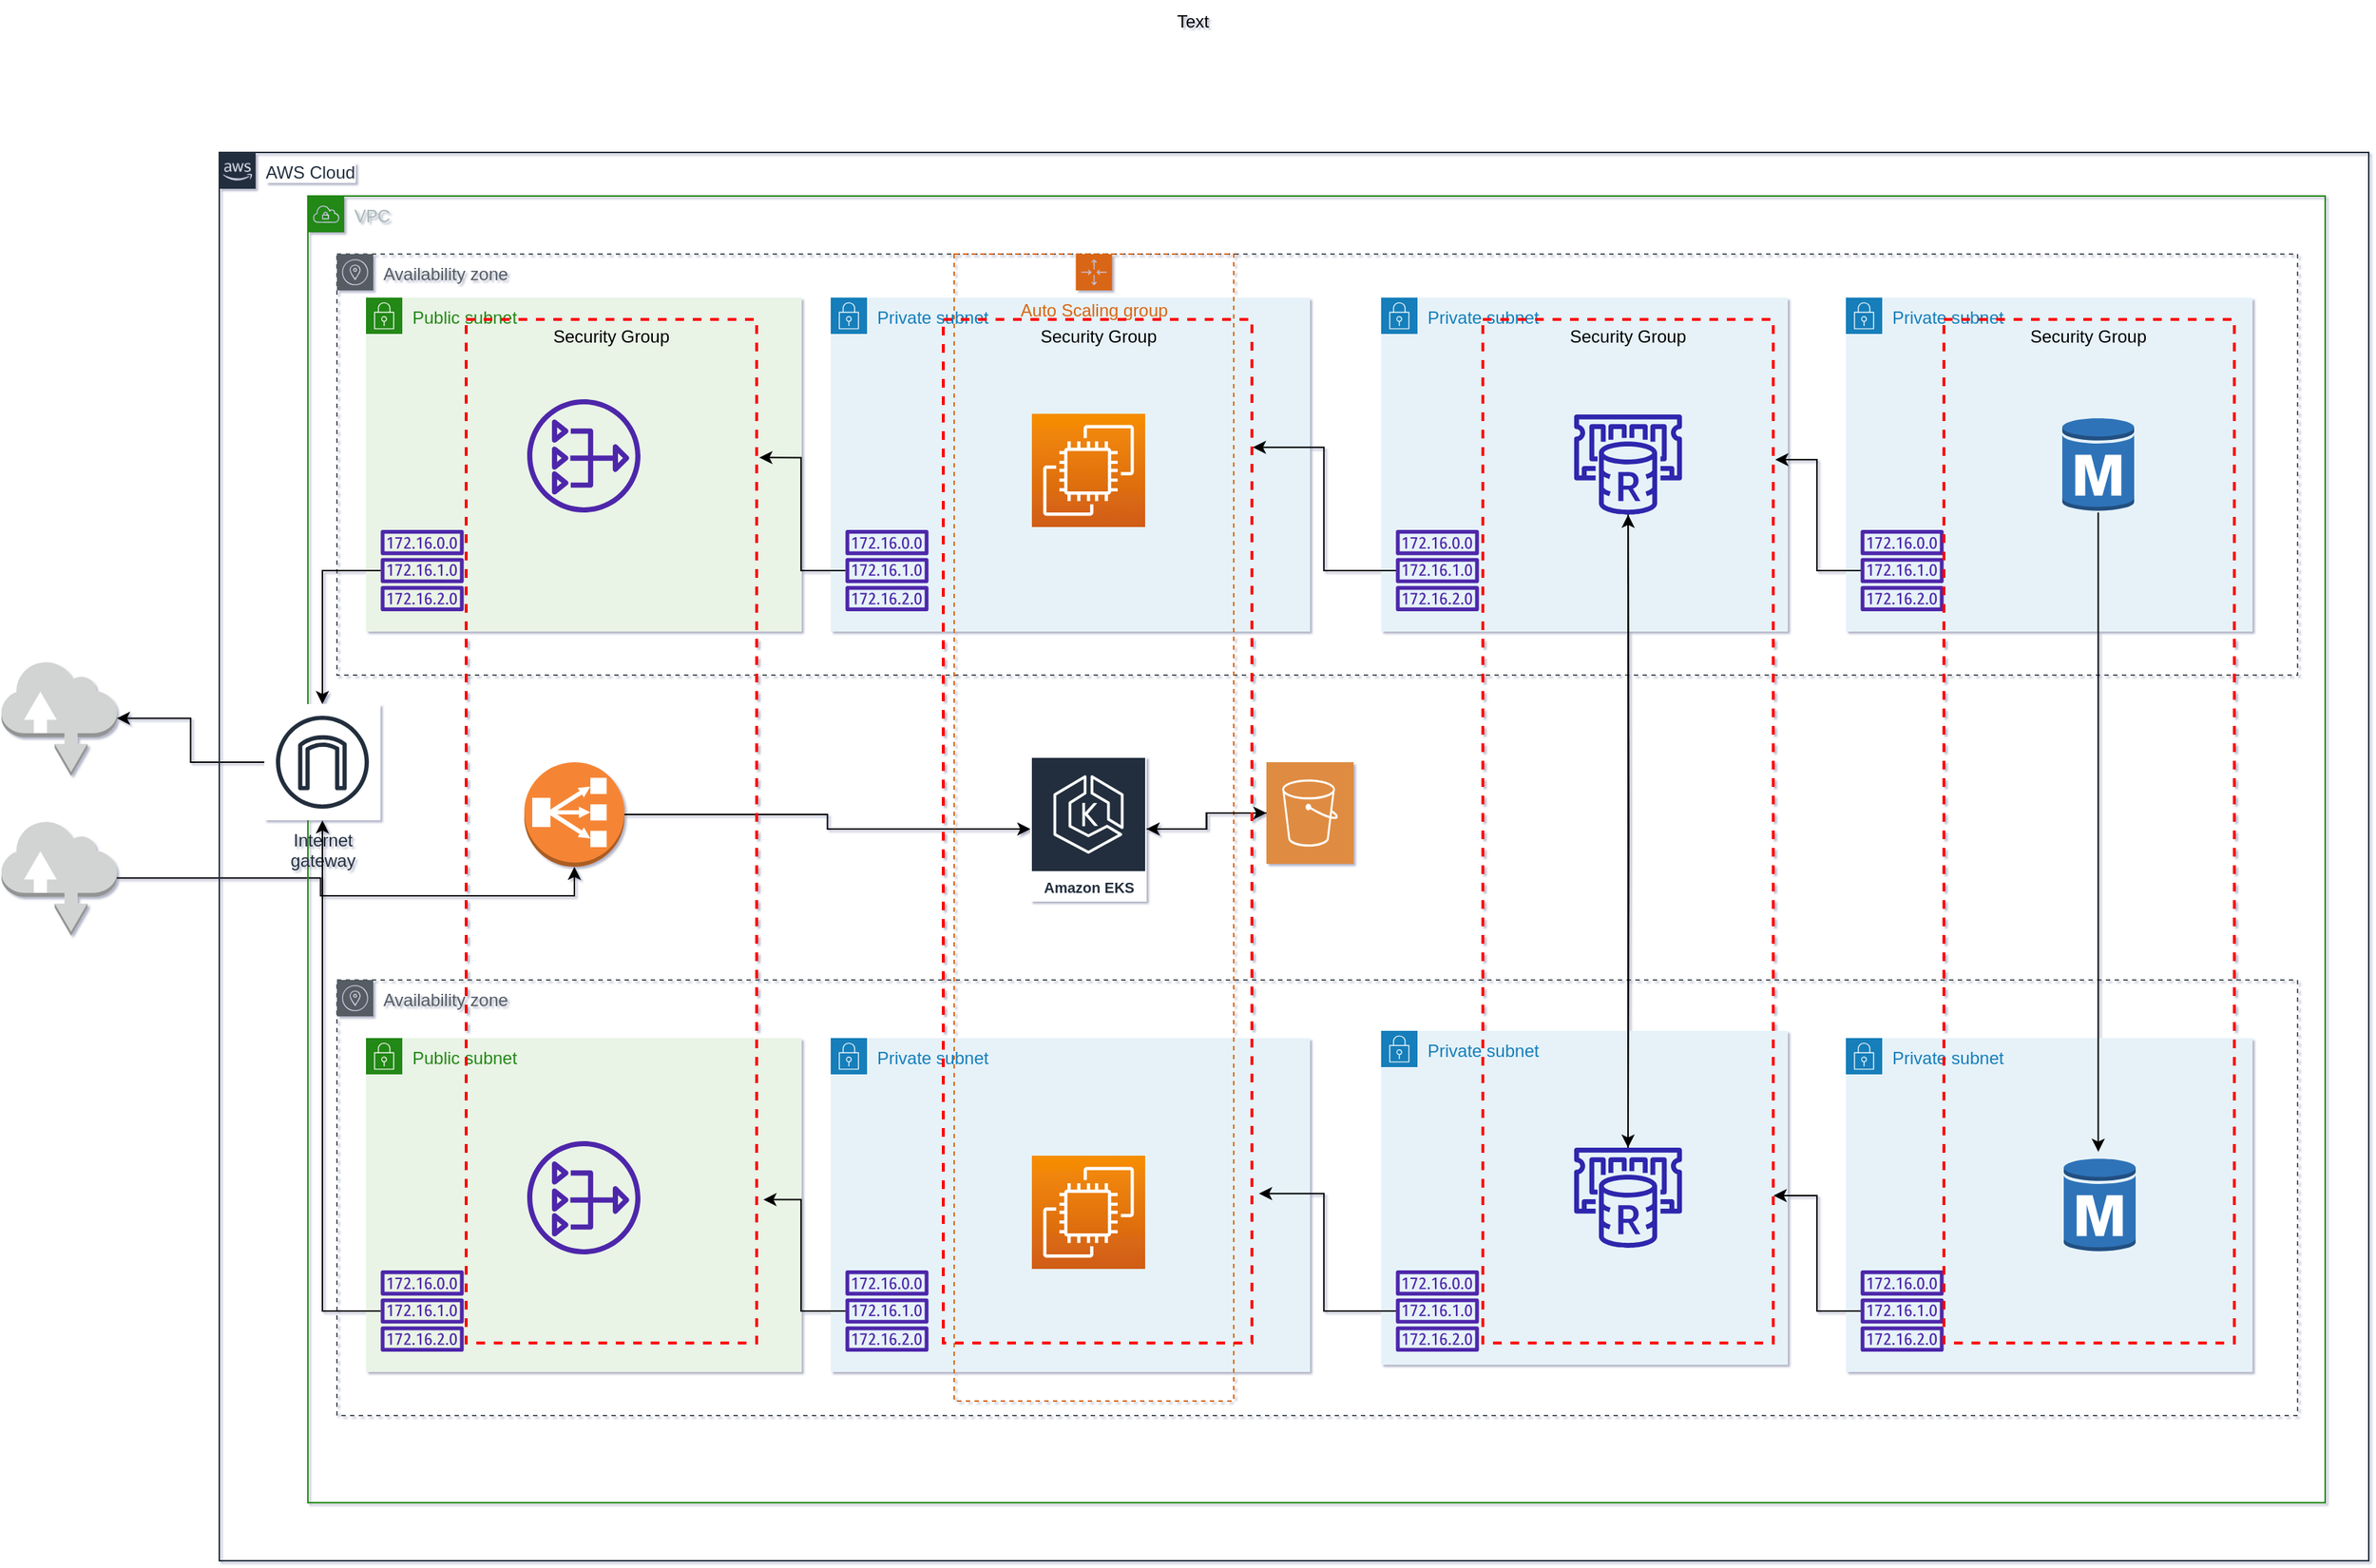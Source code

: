 <mxfile version="20.6.2" type="device" pages="2"><diagram id="eLapdihLDECyjwKSlyPH" name="AWS Cloud Diagram"><mxGraphModel dx="844" dy="1786" grid="1" gridSize="10" guides="1" tooltips="1" connect="1" arrows="1" fold="1" page="1" pageScale="1" pageWidth="827" pageHeight="1169" math="0" shadow="1"><root><mxCell id="0"/><mxCell id="1" parent="0"/><mxCell id="fvU-qIzs1h-lUSPuNSRJ-2" value="" style="outlineConnect=0;dashed=0;verticalLabelPosition=bottom;verticalAlign=top;align=center;html=1;shape=mxgraph.aws3.internet;fillColor=#D2D3D3;gradientColor=none;" parent="1" vertex="1"><mxGeometry x="10" y="-650" width="79.5" height="79.5" as="geometry"/></mxCell><mxCell id="fvU-qIzs1h-lUSPuNSRJ-3" value="Text" style="text;html=1;align=center;verticalAlign=middle;resizable=0;points=[];autosize=1;strokeColor=none;fillColor=none;" parent="1" vertex="1"><mxGeometry x="805" y="-1105" width="50" height="30" as="geometry"/></mxCell><mxCell id="fvU-qIzs1h-lUSPuNSRJ-40" style="edgeStyle=orthogonalEdgeStyle;rounded=0;orthogonalLoop=1;jettySize=auto;html=1;" parent="1" source="GG5c_TrE4MjdrTU4moeV-32" target="fvU-qIzs1h-lUSPuNSRJ-2" edge="1"><mxGeometry relative="1" as="geometry"/></mxCell><mxCell id="fvU-qIzs1h-lUSPuNSRJ-44" style="edgeStyle=orthogonalEdgeStyle;rounded=0;orthogonalLoop=1;jettySize=auto;html=1;entryX=0.5;entryY=1;entryDx=0;entryDy=0;entryPerimeter=0;" parent="1" source="fvU-qIzs1h-lUSPuNSRJ-41" target="fvU-qIzs1h-lUSPuNSRJ-1" edge="1"><mxGeometry relative="1" as="geometry"/></mxCell><mxCell id="fvU-qIzs1h-lUSPuNSRJ-41" value="" style="outlineConnect=0;dashed=0;verticalLabelPosition=bottom;verticalAlign=top;align=center;html=1;shape=mxgraph.aws3.internet;fillColor=#D2D3D3;gradientColor=none;" parent="1" vertex="1"><mxGeometry x="10" y="-540" width="79.5" height="79.5" as="geometry"/></mxCell><mxCell id="4hXwMKnG5wLrBdkUWPt_-1" value="AWS Cloud" style="points=[[0,0],[0.25,0],[0.5,0],[0.75,0],[1,0],[1,0.25],[1,0.5],[1,0.75],[1,1],[0.75,1],[0.5,1],[0.25,1],[0,1],[0,0.75],[0,0.5],[0,0.25]];outlineConnect=0;gradientColor=none;html=1;whiteSpace=wrap;fontSize=12;fontStyle=0;shape=mxgraph.aws4.group;grIcon=mxgraph.aws4.group_aws_cloud_alt;strokeColor=#232F3E;fillColor=none;verticalAlign=top;align=left;spacingLeft=30;fontColor=#232F3E;dashed=0;labelBackgroundColor=#ffffff;container=1;pointerEvents=0;collapsible=0;recursiveResize=0;" parent="1" vertex="1"><mxGeometry x="160" y="-1000" width="1480" height="970" as="geometry"/></mxCell><mxCell id="GG5c_TrE4MjdrTU4moeV-12" value="VPC" style="points=[[0,0],[0.25,0],[0.5,0],[0.75,0],[1,0],[1,0.25],[1,0.5],[1,0.75],[1,1],[0.75,1],[0.5,1],[0.25,1],[0,1],[0,0.75],[0,0.5],[0,0.25]];outlineConnect=0;gradientColor=none;html=1;whiteSpace=wrap;fontSize=12;fontStyle=0;container=1;pointerEvents=0;collapsible=0;recursiveResize=0;shape=mxgraph.aws4.group;grIcon=mxgraph.aws4.group_vpc;strokeColor=#248814;fillColor=none;verticalAlign=top;align=left;spacingLeft=30;fontColor=#AAB7B8;dashed=0;" parent="4hXwMKnG5wLrBdkUWPt_-1" vertex="1"><mxGeometry x="61" y="30" width="1389" height="900" as="geometry"/></mxCell><mxCell id="GG5c_TrE4MjdrTU4moeV-13" value="Availability zone" style="sketch=0;outlineConnect=0;gradientColor=none;html=1;whiteSpace=wrap;fontSize=12;fontStyle=0;shape=mxgraph.aws4.group;grIcon=mxgraph.aws4.group_availability_zone;strokeColor=#545B64;fillColor=none;verticalAlign=top;align=left;spacingLeft=30;fontColor=#545B64;dashed=1;" parent="GG5c_TrE4MjdrTU4moeV-12" vertex="1"><mxGeometry x="20" y="40" width="1350" height="290" as="geometry"/></mxCell><mxCell id="GG5c_TrE4MjdrTU4moeV-16" value="Public subnet" style="points=[[0,0],[0.25,0],[0.5,0],[0.75,0],[1,0],[1,0.25],[1,0.5],[1,0.75],[1,1],[0.75,1],[0.5,1],[0.25,1],[0,1],[0,0.75],[0,0.5],[0,0.25]];outlineConnect=0;gradientColor=none;html=1;whiteSpace=wrap;fontSize=12;fontStyle=0;container=1;pointerEvents=0;collapsible=0;recursiveResize=0;shape=mxgraph.aws4.group;grIcon=mxgraph.aws4.group_security_group;grStroke=0;strokeColor=#248814;fillColor=#E9F3E6;verticalAlign=top;align=left;spacingLeft=30;fontColor=#248814;dashed=0;" parent="GG5c_TrE4MjdrTU4moeV-12" vertex="1"><mxGeometry x="40" y="70" width="300" height="230" as="geometry"/></mxCell><mxCell id="fvU-qIzs1h-lUSPuNSRJ-4" value="" style="sketch=0;outlineConnect=0;fontColor=#232F3E;gradientColor=none;fillColor=#4D27AA;strokeColor=none;dashed=0;verticalLabelPosition=bottom;verticalAlign=top;align=center;html=1;fontSize=12;fontStyle=0;aspect=fixed;pointerEvents=1;shape=mxgraph.aws4.nat_gateway;" parent="GG5c_TrE4MjdrTU4moeV-16" vertex="1"><mxGeometry x="111" y="70" width="78" height="78" as="geometry"/></mxCell><mxCell id="GG5c_TrE4MjdrTU4moeV-15" value="Private subnet" style="points=[[0,0],[0.25,0],[0.5,0],[0.75,0],[1,0],[1,0.25],[1,0.5],[1,0.75],[1,1],[0.75,1],[0.5,1],[0.25,1],[0,1],[0,0.75],[0,0.5],[0,0.25]];outlineConnect=0;gradientColor=none;html=1;whiteSpace=wrap;fontSize=12;fontStyle=0;container=1;pointerEvents=0;collapsible=0;recursiveResize=0;shape=mxgraph.aws4.group;grIcon=mxgraph.aws4.group_security_group;grStroke=0;strokeColor=#147EBA;fillColor=#E6F2F8;verticalAlign=top;align=left;spacingLeft=30;fontColor=#147EBA;dashed=0;" parent="GG5c_TrE4MjdrTU4moeV-12" vertex="1"><mxGeometry x="360" y="70" width="330" height="230" as="geometry"/></mxCell><mxCell id="GG5c_TrE4MjdrTU4moeV-29" value="Availability zone" style="sketch=0;outlineConnect=0;gradientColor=none;html=1;whiteSpace=wrap;fontSize=12;fontStyle=0;shape=mxgraph.aws4.group;grIcon=mxgraph.aws4.group_availability_zone;strokeColor=#545B64;fillColor=none;verticalAlign=top;align=left;spacingLeft=30;fontColor=#545B64;dashed=1;" parent="GG5c_TrE4MjdrTU4moeV-12" vertex="1"><mxGeometry x="20" y="540" width="1350" height="300" as="geometry"/></mxCell><mxCell id="GG5c_TrE4MjdrTU4moeV-30" value="Public subnet" style="points=[[0,0],[0.25,0],[0.5,0],[0.75,0],[1,0],[1,0.25],[1,0.5],[1,0.75],[1,1],[0.75,1],[0.5,1],[0.25,1],[0,1],[0,0.75],[0,0.5],[0,0.25]];outlineConnect=0;gradientColor=none;html=1;whiteSpace=wrap;fontSize=12;fontStyle=0;container=1;pointerEvents=0;collapsible=0;recursiveResize=0;shape=mxgraph.aws4.group;grIcon=mxgraph.aws4.group_security_group;grStroke=0;strokeColor=#248814;fillColor=#E9F3E6;verticalAlign=top;align=left;spacingLeft=30;fontColor=#248814;dashed=0;" parent="GG5c_TrE4MjdrTU4moeV-12" vertex="1"><mxGeometry x="40" y="580" width="300" height="230" as="geometry"/></mxCell><mxCell id="fvU-qIzs1h-lUSPuNSRJ-5" value="" style="sketch=0;outlineConnect=0;fontColor=#232F3E;gradientColor=none;fillColor=#4D27AA;strokeColor=none;dashed=0;verticalLabelPosition=bottom;verticalAlign=top;align=center;html=1;fontSize=12;fontStyle=0;aspect=fixed;pointerEvents=1;shape=mxgraph.aws4.nat_gateway;" parent="GG5c_TrE4MjdrTU4moeV-30" vertex="1"><mxGeometry x="111" y="71" width="78" height="78" as="geometry"/></mxCell><mxCell id="GG5c_TrE4MjdrTU4moeV-31" value="Private subnet" style="points=[[0,0],[0.25,0],[0.5,0],[0.75,0],[1,0],[1,0.25],[1,0.5],[1,0.75],[1,1],[0.75,1],[0.5,1],[0.25,1],[0,1],[0,0.75],[0,0.5],[0,0.25]];outlineConnect=0;gradientColor=none;html=1;whiteSpace=wrap;fontSize=12;fontStyle=0;container=1;pointerEvents=0;collapsible=0;recursiveResize=0;shape=mxgraph.aws4.group;grIcon=mxgraph.aws4.group_security_group;grStroke=0;strokeColor=#147EBA;fillColor=#E6F2F8;verticalAlign=top;align=left;spacingLeft=30;fontColor=#147EBA;dashed=0;" parent="GG5c_TrE4MjdrTU4moeV-12" vertex="1"><mxGeometry x="360" y="580" width="330" height="230" as="geometry"/></mxCell><mxCell id="fvU-qIzs1h-lUSPuNSRJ-6" value="" style="sketch=0;outlineConnect=0;fontColor=#232F3E;gradientColor=none;fillColor=#4D27AA;strokeColor=none;dashed=0;verticalLabelPosition=bottom;verticalAlign=top;align=center;html=1;fontSize=12;fontStyle=0;aspect=fixed;pointerEvents=1;shape=mxgraph.aws4.route_table;" parent="GG5c_TrE4MjdrTU4moeV-31" vertex="1"><mxGeometry x="10" y="160" width="57.47" height="56" as="geometry"/></mxCell><mxCell id="GG5c_TrE4MjdrTU4moeV-32" value="Internet&#10;gateway" style="sketch=0;outlineConnect=0;fontColor=#232F3E;gradientColor=none;strokeColor=#232F3E;fillColor=#ffffff;dashed=0;verticalLabelPosition=bottom;verticalAlign=top;align=center;html=1;fontSize=12;fontStyle=0;aspect=fixed;shape=mxgraph.aws4.resourceIcon;resIcon=mxgraph.aws4.internet_gateway;" parent="GG5c_TrE4MjdrTU4moeV-12" vertex="1"><mxGeometry x="-30" y="350" width="80" height="80" as="geometry"/></mxCell><mxCell id="-0AL47U_hyBiMjMP0CUx-6" style="edgeStyle=orthogonalEdgeStyle;rounded=0;orthogonalLoop=1;jettySize=auto;html=1;" parent="GG5c_TrE4MjdrTU4moeV-12" source="fvU-qIzs1h-lUSPuNSRJ-1" target="-0AL47U_hyBiMjMP0CUx-5" edge="1"><mxGeometry relative="1" as="geometry"/></mxCell><mxCell id="fvU-qIzs1h-lUSPuNSRJ-1" value="" style="outlineConnect=0;dashed=0;verticalLabelPosition=bottom;verticalAlign=top;align=center;html=1;shape=mxgraph.aws3.classic_load_balancer;fillColor=#F58534;gradientColor=none;" parent="GG5c_TrE4MjdrTU4moeV-12" vertex="1"><mxGeometry x="149" y="390" width="69" height="72" as="geometry"/></mxCell><mxCell id="-0AL47U_hyBiMjMP0CUx-62" style="edgeStyle=orthogonalEdgeStyle;rounded=0;orthogonalLoop=1;jettySize=auto;html=1;entryX=1.009;entryY=0.135;entryDx=0;entryDy=0;entryPerimeter=0;" parent="GG5c_TrE4MjdrTU4moeV-12" source="fvU-qIzs1h-lUSPuNSRJ-7" target="fvU-qIzs1h-lUSPuNSRJ-37" edge="1"><mxGeometry relative="1" as="geometry"/></mxCell><mxCell id="fvU-qIzs1h-lUSPuNSRJ-7" value="" style="sketch=0;outlineConnect=0;fontColor=#232F3E;gradientColor=none;fillColor=#4D27AA;strokeColor=none;dashed=0;verticalLabelPosition=bottom;verticalAlign=top;align=center;html=1;fontSize=12;fontStyle=0;aspect=fixed;pointerEvents=1;shape=mxgraph.aws4.route_table;" parent="GG5c_TrE4MjdrTU4moeV-12" vertex="1"><mxGeometry x="370" y="230" width="57.47" height="56" as="geometry"/></mxCell><mxCell id="fvU-qIzs1h-lUSPuNSRJ-36" style="edgeStyle=orthogonalEdgeStyle;rounded=0;orthogonalLoop=1;jettySize=auto;html=1;" parent="GG5c_TrE4MjdrTU4moeV-12" source="fvU-qIzs1h-lUSPuNSRJ-9" target="GG5c_TrE4MjdrTU4moeV-32" edge="1"><mxGeometry relative="1" as="geometry"/></mxCell><mxCell id="fvU-qIzs1h-lUSPuNSRJ-9" value="" style="sketch=0;outlineConnect=0;fontColor=#232F3E;gradientColor=none;fillColor=#4D27AA;strokeColor=none;dashed=0;verticalLabelPosition=bottom;verticalAlign=top;align=center;html=1;fontSize=12;fontStyle=0;aspect=fixed;pointerEvents=1;shape=mxgraph.aws4.route_table;" parent="GG5c_TrE4MjdrTU4moeV-12" vertex="1"><mxGeometry x="50" y="230" width="57.47" height="56" as="geometry"/></mxCell><mxCell id="fvU-qIzs1h-lUSPuNSRJ-13" value="Private subnet" style="points=[[0,0],[0.25,0],[0.5,0],[0.75,0],[1,0],[1,0.25],[1,0.5],[1,0.75],[1,1],[0.75,1],[0.5,1],[0.25,1],[0,1],[0,0.75],[0,0.5],[0,0.25]];outlineConnect=0;gradientColor=none;html=1;whiteSpace=wrap;fontSize=12;fontStyle=0;container=1;pointerEvents=0;collapsible=0;recursiveResize=0;shape=mxgraph.aws4.group;grIcon=mxgraph.aws4.group_security_group;grStroke=0;strokeColor=#147EBA;fillColor=#E6F2F8;verticalAlign=top;align=left;spacingLeft=30;fontColor=#147EBA;dashed=0;" parent="GG5c_TrE4MjdrTU4moeV-12" vertex="1"><mxGeometry x="1059" y="70" width="280" height="230" as="geometry"/></mxCell><mxCell id="fvU-qIzs1h-lUSPuNSRJ-18" value="" style="sketch=0;outlineConnect=0;fontColor=#232F3E;gradientColor=none;fillColor=#4D27AA;strokeColor=none;dashed=0;verticalLabelPosition=bottom;verticalAlign=top;align=center;html=1;fontSize=12;fontStyle=0;aspect=fixed;pointerEvents=1;shape=mxgraph.aws4.route_table;" parent="fvU-qIzs1h-lUSPuNSRJ-13" vertex="1"><mxGeometry x="10" y="160" width="57.47" height="56" as="geometry"/></mxCell><mxCell id="fvU-qIzs1h-lUSPuNSRJ-14" value="Private subnet" style="points=[[0,0],[0.25,0],[0.5,0],[0.75,0],[1,0],[1,0.25],[1,0.5],[1,0.75],[1,1],[0.75,1],[0.5,1],[0.25,1],[0,1],[0,0.75],[0,0.5],[0,0.25]];outlineConnect=0;gradientColor=none;html=1;whiteSpace=wrap;fontSize=12;fontStyle=0;container=1;pointerEvents=0;collapsible=0;recursiveResize=0;shape=mxgraph.aws4.group;grIcon=mxgraph.aws4.group_security_group;grStroke=0;strokeColor=#147EBA;fillColor=#E6F2F8;verticalAlign=top;align=left;spacingLeft=30;fontColor=#147EBA;dashed=0;" parent="GG5c_TrE4MjdrTU4moeV-12" vertex="1"><mxGeometry x="1059" y="580" width="280" height="230" as="geometry"/></mxCell><mxCell id="fvU-qIzs1h-lUSPuNSRJ-19" value="" style="sketch=0;outlineConnect=0;fontColor=#232F3E;gradientColor=none;fillColor=#4D27AA;strokeColor=none;dashed=0;verticalLabelPosition=bottom;verticalAlign=top;align=center;html=1;fontSize=12;fontStyle=0;aspect=fixed;pointerEvents=1;shape=mxgraph.aws4.route_table;" parent="fvU-qIzs1h-lUSPuNSRJ-14" vertex="1"><mxGeometry x="10" y="160" width="57.47" height="56" as="geometry"/></mxCell><mxCell id="-0AL47U_hyBiMjMP0CUx-56" value="" style="outlineConnect=0;dashed=0;verticalLabelPosition=bottom;verticalAlign=top;align=center;html=1;shape=mxgraph.aws3.rds_db_instance;fillColor=#2E73B8;gradientColor=none;" parent="fvU-qIzs1h-lUSPuNSRJ-14" vertex="1"><mxGeometry x="150.0" y="82" width="49.5" height="66" as="geometry"/></mxCell><mxCell id="-0AL47U_hyBiMjMP0CUx-21" value="" style="edgeStyle=orthogonalEdgeStyle;rounded=0;orthogonalLoop=1;jettySize=auto;html=1;" parent="GG5c_TrE4MjdrTU4moeV-12" source="fvU-qIzs1h-lUSPuNSRJ-15" target="-0AL47U_hyBiMjMP0CUx-5" edge="1"><mxGeometry relative="1" as="geometry"/></mxCell><mxCell id="fvU-qIzs1h-lUSPuNSRJ-15" value="" style="sketch=0;pointerEvents=1;shadow=0;dashed=0;html=1;strokeColor=none;fillColor=#DF8C42;labelPosition=center;verticalLabelPosition=bottom;verticalAlign=top;align=center;outlineConnect=0;shape=mxgraph.veeam2.aws_s3;" parent="GG5c_TrE4MjdrTU4moeV-12" vertex="1"><mxGeometry x="660" y="390" width="60" height="70" as="geometry"/></mxCell><mxCell id="fvU-qIzs1h-lUSPuNSRJ-32" style="edgeStyle=orthogonalEdgeStyle;rounded=0;orthogonalLoop=1;jettySize=auto;html=1;" parent="GG5c_TrE4MjdrTU4moeV-12" source="fvU-qIzs1h-lUSPuNSRJ-10" target="GG5c_TrE4MjdrTU4moeV-32" edge="1"><mxGeometry relative="1" as="geometry"/></mxCell><mxCell id="fvU-qIzs1h-lUSPuNSRJ-10" value="" style="sketch=0;outlineConnect=0;fontColor=#232F3E;gradientColor=none;fillColor=#4D27AA;strokeColor=none;dashed=0;verticalLabelPosition=bottom;verticalAlign=top;align=center;html=1;fontSize=12;fontStyle=0;aspect=fixed;pointerEvents=1;shape=mxgraph.aws4.route_table;" parent="GG5c_TrE4MjdrTU4moeV-12" vertex="1"><mxGeometry x="50" y="740" width="57.47" height="56" as="geometry"/></mxCell><mxCell id="fvU-qIzs1h-lUSPuNSRJ-37" value="Security Group" style="fontStyle=0;verticalAlign=top;align=center;spacingTop=-2;fillColor=none;rounded=0;whiteSpace=wrap;html=1;strokeColor=#FF0000;strokeWidth=2;dashed=1;container=1;collapsible=0;expand=0;recursiveResize=0;" parent="GG5c_TrE4MjdrTU4moeV-12" vertex="1"><mxGeometry x="109" y="85" width="200" height="705" as="geometry"/></mxCell><mxCell id="imufLKBa4P4mSqTKafZI-4" style="edgeStyle=orthogonalEdgeStyle;rounded=0;orthogonalLoop=1;jettySize=auto;html=1;exitX=0.5;exitY=1;exitDx=0;exitDy=0;" parent="GG5c_TrE4MjdrTU4moeV-12" edge="1"><mxGeometry relative="1" as="geometry"><mxPoint x="525" y="820" as="sourcePoint"/><mxPoint x="525" y="820" as="targetPoint"/></mxGeometry></mxCell><mxCell id="-0AL47U_hyBiMjMP0CUx-2" value="Auto Scaling group" style="points=[[0,0],[0.25,0],[0.5,0],[0.75,0],[1,0],[1,0.25],[1,0.5],[1,0.75],[1,1],[0.75,1],[0.5,1],[0.25,1],[0,1],[0,0.75],[0,0.5],[0,0.25]];outlineConnect=0;gradientColor=none;html=1;whiteSpace=wrap;fontSize=12;fontStyle=0;container=1;pointerEvents=0;collapsible=0;recursiveResize=0;shape=mxgraph.aws4.groupCenter;grIcon=mxgraph.aws4.group_auto_scaling_group;grStroke=1;strokeColor=#D86613;fillColor=none;verticalAlign=top;align=center;fontColor=#D86613;dashed=1;spacingTop=25;" parent="GG5c_TrE4MjdrTU4moeV-12" vertex="1"><mxGeometry x="445" y="40" width="192.5" height="790" as="geometry"/></mxCell><mxCell id="-0AL47U_hyBiMjMP0CUx-3" value="" style="sketch=0;points=[[0,0,0],[0.25,0,0],[0.5,0,0],[0.75,0,0],[1,0,0],[0,1,0],[0.25,1,0],[0.5,1,0],[0.75,1,0],[1,1,0],[0,0.25,0],[0,0.5,0],[0,0.75,0],[1,0.25,0],[1,0.5,0],[1,0.75,0]];outlineConnect=0;fontColor=#232F3E;gradientColor=#F78E04;gradientDirection=north;fillColor=#D05C17;strokeColor=#ffffff;dashed=0;verticalLabelPosition=bottom;verticalAlign=top;align=center;html=1;fontSize=12;fontStyle=0;aspect=fixed;shape=mxgraph.aws4.resourceIcon;resIcon=mxgraph.aws4.ec2;" parent="-0AL47U_hyBiMjMP0CUx-2" vertex="1"><mxGeometry x="53.5" y="110" width="78" height="78" as="geometry"/></mxCell><mxCell id="-0AL47U_hyBiMjMP0CUx-4" value="" style="sketch=0;points=[[0,0,0],[0.25,0,0],[0.5,0,0],[0.75,0,0],[1,0,0],[0,1,0],[0.25,1,0],[0.5,1,0],[0.75,1,0],[1,1,0],[0,0.25,0],[0,0.5,0],[0,0.75,0],[1,0.25,0],[1,0.5,0],[1,0.75,0]];outlineConnect=0;fontColor=#232F3E;gradientColor=#F78E04;gradientDirection=north;fillColor=#D05C17;strokeColor=#ffffff;dashed=0;verticalLabelPosition=bottom;verticalAlign=top;align=center;html=1;fontSize=12;fontStyle=0;aspect=fixed;shape=mxgraph.aws4.resourceIcon;resIcon=mxgraph.aws4.ec2;" parent="-0AL47U_hyBiMjMP0CUx-2" vertex="1"><mxGeometry x="53.5" y="621" width="78" height="78" as="geometry"/></mxCell><mxCell id="-0AL47U_hyBiMjMP0CUx-5" value="Amazon EKS" style="sketch=0;outlineConnect=0;fontColor=#232F3E;gradientColor=none;strokeColor=#ffffff;fillColor=#232F3E;dashed=0;verticalLabelPosition=middle;verticalAlign=bottom;align=center;html=1;whiteSpace=wrap;fontSize=10;fontStyle=1;spacing=3;shape=mxgraph.aws4.productIcon;prIcon=mxgraph.aws4.eks;" parent="-0AL47U_hyBiMjMP0CUx-2" vertex="1"><mxGeometry x="52.5" y="346" width="80" height="100" as="geometry"/></mxCell><mxCell id="-0AL47U_hyBiMjMP0CUx-11" value="Security Group" style="fontStyle=0;verticalAlign=top;align=center;spacingTop=-2;fillColor=none;rounded=0;whiteSpace=wrap;html=1;strokeColor=#FF0000;strokeWidth=2;dashed=1;container=1;collapsible=0;expand=0;recursiveResize=0;" parent="GG5c_TrE4MjdrTU4moeV-12" vertex="1"><mxGeometry x="1126.47" y="85" width="200" height="705" as="geometry"/></mxCell><mxCell id="-0AL47U_hyBiMjMP0CUx-13" value="" style="outlineConnect=0;dashed=0;verticalLabelPosition=bottom;verticalAlign=top;align=center;html=1;shape=mxgraph.aws3.rds_db_instance;fillColor=#2E73B8;gradientColor=none;" parent="-0AL47U_hyBiMjMP0CUx-11" vertex="1"><mxGeometry x="81.53" y="67" width="49.5" height="66" as="geometry"/></mxCell><mxCell id="-0AL47U_hyBiMjMP0CUx-17" style="edgeStyle=orthogonalEdgeStyle;rounded=0;orthogonalLoop=1;jettySize=auto;html=1;entryX=0.5;entryY=0.02;entryDx=0;entryDy=0;entryPerimeter=0;" parent="GG5c_TrE4MjdrTU4moeV-12" source="-0AL47U_hyBiMjMP0CUx-13" edge="1"><mxGeometry relative="1" as="geometry"><mxPoint x="1232.75" y="658.32" as="targetPoint"/></mxGeometry></mxCell><mxCell id="-0AL47U_hyBiMjMP0CUx-22" value="" style="edgeStyle=orthogonalEdgeStyle;rounded=0;orthogonalLoop=1;jettySize=auto;html=1;" parent="GG5c_TrE4MjdrTU4moeV-12" source="-0AL47U_hyBiMjMP0CUx-5" target="fvU-qIzs1h-lUSPuNSRJ-15" edge="1"><mxGeometry relative="1" as="geometry"/></mxCell><mxCell id="-0AL47U_hyBiMjMP0CUx-23" value="Private subnet" style="points=[[0,0],[0.25,0],[0.5,0],[0.75,0],[1,0],[1,0.25],[1,0.5],[1,0.75],[1,1],[0.75,1],[0.5,1],[0.25,1],[0,1],[0,0.75],[0,0.5],[0,0.25]];outlineConnect=0;gradientColor=none;html=1;whiteSpace=wrap;fontSize=12;fontStyle=0;container=1;pointerEvents=0;collapsible=0;recursiveResize=0;shape=mxgraph.aws4.group;grIcon=mxgraph.aws4.group_security_group;grStroke=0;strokeColor=#147EBA;fillColor=#E6F2F8;verticalAlign=top;align=left;spacingLeft=30;fontColor=#147EBA;dashed=0;" parent="GG5c_TrE4MjdrTU4moeV-12" vertex="1"><mxGeometry x="739" y="70" width="280" height="230" as="geometry"/></mxCell><mxCell id="-0AL47U_hyBiMjMP0CUx-25" value="" style="sketch=0;outlineConnect=0;fontColor=#232F3E;gradientColor=none;fillColor=#4D27AA;strokeColor=none;dashed=0;verticalLabelPosition=bottom;verticalAlign=top;align=center;html=1;fontSize=12;fontStyle=0;aspect=fixed;pointerEvents=1;shape=mxgraph.aws4.route_table;" parent="-0AL47U_hyBiMjMP0CUx-23" vertex="1"><mxGeometry x="10" y="160" width="57.47" height="56" as="geometry"/></mxCell><mxCell id="-0AL47U_hyBiMjMP0CUx-24" value="Private subnet" style="points=[[0,0],[0.25,0],[0.5,0],[0.75,0],[1,0],[1,0.25],[1,0.5],[1,0.75],[1,1],[0.75,1],[0.5,1],[0.25,1],[0,1],[0,0.75],[0,0.5],[0,0.25]];outlineConnect=0;gradientColor=none;html=1;whiteSpace=wrap;fontSize=12;fontStyle=0;container=1;pointerEvents=0;collapsible=0;recursiveResize=0;shape=mxgraph.aws4.group;grIcon=mxgraph.aws4.group_security_group;grStroke=0;strokeColor=#147EBA;fillColor=#E6F2F8;verticalAlign=top;align=left;spacingLeft=30;fontColor=#147EBA;dashed=0;" parent="GG5c_TrE4MjdrTU4moeV-12" vertex="1"><mxGeometry x="739" y="575" width="280" height="230" as="geometry"/></mxCell><mxCell id="-0AL47U_hyBiMjMP0CUx-26" value="" style="sketch=0;outlineConnect=0;fontColor=#232F3E;gradientColor=none;fillColor=#4D27AA;strokeColor=none;dashed=0;verticalLabelPosition=bottom;verticalAlign=top;align=center;html=1;fontSize=12;fontStyle=0;aspect=fixed;pointerEvents=1;shape=mxgraph.aws4.route_table;" parent="-0AL47U_hyBiMjMP0CUx-24" vertex="1"><mxGeometry x="10" y="165" width="57.47" height="56" as="geometry"/></mxCell><mxCell id="-0AL47U_hyBiMjMP0CUx-55" value="" style="sketch=0;outlineConnect=0;fontColor=#232F3E;gradientColor=none;fillColor=#2E27AD;strokeColor=none;dashed=0;verticalLabelPosition=bottom;verticalAlign=top;align=center;html=1;fontSize=12;fontStyle=0;aspect=fixed;pointerEvents=1;shape=mxgraph.aws4.elasticache_for_redis;" parent="-0AL47U_hyBiMjMP0CUx-24" vertex="1"><mxGeometry x="131" y="80.5" width="78" height="69" as="geometry"/></mxCell><mxCell id="-0AL47U_hyBiMjMP0CUx-29" value="Security Group" style="fontStyle=0;verticalAlign=top;align=center;spacingTop=-2;fillColor=none;rounded=0;whiteSpace=wrap;html=1;strokeColor=#FF0000;strokeWidth=2;dashed=1;container=1;collapsible=0;expand=0;recursiveResize=0;" parent="GG5c_TrE4MjdrTU4moeV-12" vertex="1"><mxGeometry x="809" y="85" width="200" height="705" as="geometry"/></mxCell><mxCell id="-0AL47U_hyBiMjMP0CUx-33" value="" style="sketch=0;outlineConnect=0;fontColor=#232F3E;gradientColor=none;fillColor=#2E27AD;strokeColor=none;dashed=0;verticalLabelPosition=bottom;verticalAlign=top;align=center;html=1;fontSize=12;fontStyle=0;aspect=fixed;pointerEvents=1;shape=mxgraph.aws4.elasticache_for_redis;" parent="-0AL47U_hyBiMjMP0CUx-29" vertex="1"><mxGeometry x="61" y="65.5" width="78" height="69" as="geometry"/></mxCell><mxCell id="-0AL47U_hyBiMjMP0CUx-44" style="edgeStyle=orthogonalEdgeStyle;rounded=0;orthogonalLoop=1;jettySize=auto;html=1;" parent="GG5c_TrE4MjdrTU4moeV-12" target="-0AL47U_hyBiMjMP0CUx-33" edge="1"><mxGeometry relative="1" as="geometry"><mxPoint x="909" y="655.5" as="sourcePoint"/></mxGeometry></mxCell><mxCell id="-0AL47U_hyBiMjMP0CUx-45" style="edgeStyle=orthogonalEdgeStyle;rounded=0;orthogonalLoop=1;jettySize=auto;html=1;" parent="GG5c_TrE4MjdrTU4moeV-12" source="-0AL47U_hyBiMjMP0CUx-33" edge="1"><mxGeometry relative="1" as="geometry"><mxPoint x="909" y="655.5" as="targetPoint"/></mxGeometry></mxCell><mxCell id="-0AL47U_hyBiMjMP0CUx-58" style="edgeStyle=orthogonalEdgeStyle;rounded=0;orthogonalLoop=1;jettySize=auto;html=1;entryX=1.007;entryY=0.137;entryDx=0;entryDy=0;entryPerimeter=0;" parent="GG5c_TrE4MjdrTU4moeV-12" source="fvU-qIzs1h-lUSPuNSRJ-18" target="-0AL47U_hyBiMjMP0CUx-29" edge="1"><mxGeometry relative="1" as="geometry"/></mxCell><mxCell id="-0AL47U_hyBiMjMP0CUx-59" style="edgeStyle=orthogonalEdgeStyle;rounded=0;orthogonalLoop=1;jettySize=auto;html=1;entryX=1.003;entryY=0.125;entryDx=0;entryDy=0;entryPerimeter=0;" parent="GG5c_TrE4MjdrTU4moeV-12" source="-0AL47U_hyBiMjMP0CUx-25" target="-0AL47U_hyBiMjMP0CUx-8" edge="1"><mxGeometry relative="1" as="geometry"/></mxCell><mxCell id="-0AL47U_hyBiMjMP0CUx-60" style="edgeStyle=orthogonalEdgeStyle;rounded=0;orthogonalLoop=1;jettySize=auto;html=1;entryX=1.023;entryY=0.854;entryDx=0;entryDy=0;entryPerimeter=0;" parent="GG5c_TrE4MjdrTU4moeV-12" source="-0AL47U_hyBiMjMP0CUx-26" target="-0AL47U_hyBiMjMP0CUx-8" edge="1"><mxGeometry relative="1" as="geometry"/></mxCell><mxCell id="-0AL47U_hyBiMjMP0CUx-61" style="edgeStyle=orthogonalEdgeStyle;rounded=0;orthogonalLoop=1;jettySize=auto;html=1;entryX=1.001;entryY=0.856;entryDx=0;entryDy=0;entryPerimeter=0;" parent="GG5c_TrE4MjdrTU4moeV-12" source="fvU-qIzs1h-lUSPuNSRJ-19" target="-0AL47U_hyBiMjMP0CUx-29" edge="1"><mxGeometry relative="1" as="geometry"/></mxCell><mxCell id="-0AL47U_hyBiMjMP0CUx-63" style="edgeStyle=orthogonalEdgeStyle;rounded=0;orthogonalLoop=1;jettySize=auto;html=1;entryX=1.023;entryY=0.86;entryDx=0;entryDy=0;entryPerimeter=0;" parent="GG5c_TrE4MjdrTU4moeV-12" source="fvU-qIzs1h-lUSPuNSRJ-6" target="fvU-qIzs1h-lUSPuNSRJ-37" edge="1"><mxGeometry relative="1" as="geometry"/></mxCell><mxCell id="-0AL47U_hyBiMjMP0CUx-8" value="Security Group" style="fontStyle=0;verticalAlign=top;align=center;spacingTop=-2;fillColor=none;rounded=0;whiteSpace=wrap;html=1;strokeColor=#FF0000;strokeWidth=2;dashed=1;container=1;collapsible=0;expand=0;recursiveResize=0;" parent="GG5c_TrE4MjdrTU4moeV-12" vertex="1"><mxGeometry x="437.5" y="85" width="212.5" height="705" as="geometry"/></mxCell></root></mxGraphModel></diagram><diagram id="VhJ0PjdjK_9B-58__c0p" name="AWS Cloud Diagram"><mxGraphModel dx="1876" dy="1371" grid="1" gridSize="10" guides="1" tooltips="1" connect="1" arrows="1" fold="1" page="1" pageScale="1" pageWidth="827" pageHeight="1169" math="0" shadow="0"><root><mxCell id="0"/><mxCell id="1" parent="0"/><mxCell id="XQIC6KfEP9CAyraj58s9-1" value="" style="outlineConnect=0;dashed=0;verticalLabelPosition=bottom;verticalAlign=top;align=center;html=1;shape=mxgraph.aws3.internet;fillColor=#D2D3D3;gradientColor=none;" vertex="1" parent="1"><mxGeometry x="130" y="1025" width="79.5" height="79.5" as="geometry"/></mxCell><mxCell id="XQIC6KfEP9CAyraj58s9-2" value="Text" style="text;html=1;align=center;verticalAlign=middle;resizable=0;points=[];autosize=1;strokeColor=none;fillColor=none;" vertex="1" parent="1"><mxGeometry x="925" y="570" width="50" height="30" as="geometry"/></mxCell><mxCell id="XQIC6KfEP9CAyraj58s9-3" style="edgeStyle=orthogonalEdgeStyle;rounded=0;orthogonalLoop=1;jettySize=auto;html=1;" edge="1" parent="1" source="XQIC6KfEP9CAyraj58s9-17" target="XQIC6KfEP9CAyraj58s9-1"><mxGeometry relative="1" as="geometry"/></mxCell><mxCell id="XQIC6KfEP9CAyraj58s9-4" style="edgeStyle=orthogonalEdgeStyle;rounded=0;orthogonalLoop=1;jettySize=auto;html=1;entryX=0.5;entryY=1;entryDx=0;entryDy=0;entryPerimeter=0;" edge="1" parent="1" source="XQIC6KfEP9CAyraj58s9-5" target="XQIC6KfEP9CAyraj58s9-19"><mxGeometry relative="1" as="geometry"/></mxCell><mxCell id="XQIC6KfEP9CAyraj58s9-5" value="" style="outlineConnect=0;dashed=0;verticalLabelPosition=bottom;verticalAlign=top;align=center;html=1;shape=mxgraph.aws3.internet;fillColor=#D2D3D3;gradientColor=none;" vertex="1" parent="1"><mxGeometry x="130" y="1135" width="79.5" height="79.5" as="geometry"/></mxCell><mxCell id="XQIC6KfEP9CAyraj58s9-6" value="AWS Cloud" style="points=[[0,0],[0.25,0],[0.5,0],[0.75,0],[1,0],[1,0.25],[1,0.5],[1,0.75],[1,1],[0.75,1],[0.5,1],[0.25,1],[0,1],[0,0.75],[0,0.5],[0,0.25]];outlineConnect=0;gradientColor=none;html=1;whiteSpace=wrap;fontSize=12;fontStyle=0;shape=mxgraph.aws4.group;grIcon=mxgraph.aws4.group_aws_cloud_alt;strokeColor=#232F3E;fillColor=none;verticalAlign=top;align=left;spacingLeft=30;fontColor=#232F3E;dashed=0;labelBackgroundColor=#ffffff;container=1;pointerEvents=0;collapsible=0;recursiveResize=0;" vertex="1" parent="1"><mxGeometry x="280" y="675" width="1480" height="970" as="geometry"/></mxCell><mxCell id="XQIC6KfEP9CAyraj58s9-7" value="VPC" style="points=[[0,0],[0.25,0],[0.5,0],[0.75,0],[1,0],[1,0.25],[1,0.5],[1,0.75],[1,1],[0.75,1],[0.5,1],[0.25,1],[0,1],[0,0.75],[0,0.5],[0,0.25]];outlineConnect=0;gradientColor=none;html=1;whiteSpace=wrap;fontSize=12;fontStyle=0;container=1;pointerEvents=0;collapsible=0;recursiveResize=0;shape=mxgraph.aws4.group;grIcon=mxgraph.aws4.group_vpc;strokeColor=#248814;fillColor=none;verticalAlign=top;align=left;spacingLeft=30;fontColor=#AAB7B8;dashed=0;" vertex="1" parent="XQIC6KfEP9CAyraj58s9-6"><mxGeometry x="61" y="30" width="1389" height="900" as="geometry"/></mxCell><mxCell id="XQIC6KfEP9CAyraj58s9-8" value="Availability zone" style="sketch=0;outlineConnect=0;gradientColor=none;html=1;whiteSpace=wrap;fontSize=12;fontStyle=0;shape=mxgraph.aws4.group;grIcon=mxgraph.aws4.group_availability_zone;strokeColor=#545B64;fillColor=none;verticalAlign=top;align=left;spacingLeft=30;fontColor=#545B64;dashed=1;" vertex="1" parent="XQIC6KfEP9CAyraj58s9-7"><mxGeometry x="20" y="40" width="1350" height="290" as="geometry"/></mxCell><mxCell id="XQIC6KfEP9CAyraj58s9-9" value="Public subnet" style="points=[[0,0],[0.25,0],[0.5,0],[0.75,0],[1,0],[1,0.25],[1,0.5],[1,0.75],[1,1],[0.75,1],[0.5,1],[0.25,1],[0,1],[0,0.75],[0,0.5],[0,0.25]];outlineConnect=0;gradientColor=none;html=1;whiteSpace=wrap;fontSize=12;fontStyle=0;container=1;pointerEvents=0;collapsible=0;recursiveResize=0;shape=mxgraph.aws4.group;grIcon=mxgraph.aws4.group_security_group;grStroke=0;strokeColor=#248814;fillColor=#E9F3E6;verticalAlign=top;align=left;spacingLeft=30;fontColor=#248814;dashed=0;" vertex="1" parent="XQIC6KfEP9CAyraj58s9-7"><mxGeometry x="40" y="70" width="300" height="230" as="geometry"/></mxCell><mxCell id="XQIC6KfEP9CAyraj58s9-10" value="" style="sketch=0;outlineConnect=0;fontColor=#232F3E;gradientColor=none;fillColor=#4D27AA;strokeColor=none;dashed=0;verticalLabelPosition=bottom;verticalAlign=top;align=center;html=1;fontSize=12;fontStyle=0;aspect=fixed;pointerEvents=1;shape=mxgraph.aws4.nat_gateway;" vertex="1" parent="XQIC6KfEP9CAyraj58s9-9"><mxGeometry x="111" y="70" width="78" height="78" as="geometry"/></mxCell><mxCell id="XQIC6KfEP9CAyraj58s9-11" value="Private subnet" style="points=[[0,0],[0.25,0],[0.5,0],[0.75,0],[1,0],[1,0.25],[1,0.5],[1,0.75],[1,1],[0.75,1],[0.5,1],[0.25,1],[0,1],[0,0.75],[0,0.5],[0,0.25]];outlineConnect=0;gradientColor=none;html=1;whiteSpace=wrap;fontSize=12;fontStyle=0;container=1;pointerEvents=0;collapsible=0;recursiveResize=0;shape=mxgraph.aws4.group;grIcon=mxgraph.aws4.group_security_group;grStroke=0;strokeColor=#147EBA;fillColor=#E6F2F8;verticalAlign=top;align=left;spacingLeft=30;fontColor=#147EBA;dashed=0;" vertex="1" parent="XQIC6KfEP9CAyraj58s9-7"><mxGeometry x="360" y="70" width="330" height="230" as="geometry"/></mxCell><mxCell id="XQIC6KfEP9CAyraj58s9-12" value="Availability zone" style="sketch=0;outlineConnect=0;gradientColor=none;html=1;whiteSpace=wrap;fontSize=12;fontStyle=0;shape=mxgraph.aws4.group;grIcon=mxgraph.aws4.group_availability_zone;strokeColor=#545B64;fillColor=none;verticalAlign=top;align=left;spacingLeft=30;fontColor=#545B64;dashed=1;" vertex="1" parent="XQIC6KfEP9CAyraj58s9-7"><mxGeometry x="20" y="540" width="1350" height="300" as="geometry"/></mxCell><mxCell id="XQIC6KfEP9CAyraj58s9-13" value="Public subnet" style="points=[[0,0],[0.25,0],[0.5,0],[0.75,0],[1,0],[1,0.25],[1,0.5],[1,0.75],[1,1],[0.75,1],[0.5,1],[0.25,1],[0,1],[0,0.75],[0,0.5],[0,0.25]];outlineConnect=0;gradientColor=none;html=1;whiteSpace=wrap;fontSize=12;fontStyle=0;container=1;pointerEvents=0;collapsible=0;recursiveResize=0;shape=mxgraph.aws4.group;grIcon=mxgraph.aws4.group_security_group;grStroke=0;strokeColor=#248814;fillColor=#E9F3E6;verticalAlign=top;align=left;spacingLeft=30;fontColor=#248814;dashed=0;" vertex="1" parent="XQIC6KfEP9CAyraj58s9-7"><mxGeometry x="40" y="580" width="300" height="230" as="geometry"/></mxCell><mxCell id="XQIC6KfEP9CAyraj58s9-14" value="" style="sketch=0;outlineConnect=0;fontColor=#232F3E;gradientColor=none;fillColor=#4D27AA;strokeColor=none;dashed=0;verticalLabelPosition=bottom;verticalAlign=top;align=center;html=1;fontSize=12;fontStyle=0;aspect=fixed;pointerEvents=1;shape=mxgraph.aws4.nat_gateway;" vertex="1" parent="XQIC6KfEP9CAyraj58s9-13"><mxGeometry x="111" y="71" width="78" height="78" as="geometry"/></mxCell><mxCell id="XQIC6KfEP9CAyraj58s9-15" value="Private subnet" style="points=[[0,0],[0.25,0],[0.5,0],[0.75,0],[1,0],[1,0.25],[1,0.5],[1,0.75],[1,1],[0.75,1],[0.5,1],[0.25,1],[0,1],[0,0.75],[0,0.5],[0,0.25]];outlineConnect=0;gradientColor=none;html=1;whiteSpace=wrap;fontSize=12;fontStyle=0;container=1;pointerEvents=0;collapsible=0;recursiveResize=0;shape=mxgraph.aws4.group;grIcon=mxgraph.aws4.group_security_group;grStroke=0;strokeColor=#147EBA;fillColor=#E6F2F8;verticalAlign=top;align=left;spacingLeft=30;fontColor=#147EBA;dashed=0;" vertex="1" parent="XQIC6KfEP9CAyraj58s9-7"><mxGeometry x="360" y="580" width="330" height="230" as="geometry"/></mxCell><mxCell id="XQIC6KfEP9CAyraj58s9-16" value="" style="sketch=0;outlineConnect=0;fontColor=#232F3E;gradientColor=none;fillColor=#4D27AA;strokeColor=none;dashed=0;verticalLabelPosition=bottom;verticalAlign=top;align=center;html=1;fontSize=12;fontStyle=0;aspect=fixed;pointerEvents=1;shape=mxgraph.aws4.route_table;" vertex="1" parent="XQIC6KfEP9CAyraj58s9-15"><mxGeometry x="10" y="160" width="57.47" height="56" as="geometry"/></mxCell><mxCell id="XQIC6KfEP9CAyraj58s9-17" value="Internet&#10;gateway" style="sketch=0;outlineConnect=0;fontColor=#232F3E;gradientColor=none;strokeColor=#232F3E;fillColor=#ffffff;dashed=0;verticalLabelPosition=bottom;verticalAlign=top;align=center;html=1;fontSize=12;fontStyle=0;aspect=fixed;shape=mxgraph.aws4.resourceIcon;resIcon=mxgraph.aws4.internet_gateway;" vertex="1" parent="XQIC6KfEP9CAyraj58s9-7"><mxGeometry x="-30" y="350" width="80" height="80" as="geometry"/></mxCell><mxCell id="XQIC6KfEP9CAyraj58s9-18" style="edgeStyle=orthogonalEdgeStyle;rounded=0;orthogonalLoop=1;jettySize=auto;html=1;" edge="1" parent="XQIC6KfEP9CAyraj58s9-7" source="XQIC6KfEP9CAyraj58s9-19" target="XQIC6KfEP9CAyraj58s9-38"><mxGeometry relative="1" as="geometry"/></mxCell><mxCell id="XQIC6KfEP9CAyraj58s9-19" value="" style="outlineConnect=0;dashed=0;verticalLabelPosition=bottom;verticalAlign=top;align=center;html=1;shape=mxgraph.aws3.classic_load_balancer;fillColor=#F58534;gradientColor=none;" vertex="1" parent="XQIC6KfEP9CAyraj58s9-7"><mxGeometry x="149" y="390" width="69" height="72" as="geometry"/></mxCell><mxCell id="XQIC6KfEP9CAyraj58s9-20" style="edgeStyle=orthogonalEdgeStyle;rounded=0;orthogonalLoop=1;jettySize=auto;html=1;entryX=1.009;entryY=0.135;entryDx=0;entryDy=0;entryPerimeter=0;" edge="1" parent="XQIC6KfEP9CAyraj58s9-7" source="XQIC6KfEP9CAyraj58s9-21" target="XQIC6KfEP9CAyraj58s9-33"><mxGeometry relative="1" as="geometry"/></mxCell><mxCell id="XQIC6KfEP9CAyraj58s9-21" value="" style="sketch=0;outlineConnect=0;fontColor=#232F3E;gradientColor=none;fillColor=#4D27AA;strokeColor=none;dashed=0;verticalLabelPosition=bottom;verticalAlign=top;align=center;html=1;fontSize=12;fontStyle=0;aspect=fixed;pointerEvents=1;shape=mxgraph.aws4.route_table;" vertex="1" parent="XQIC6KfEP9CAyraj58s9-7"><mxGeometry x="370" y="230" width="57.47" height="56" as="geometry"/></mxCell><mxCell id="XQIC6KfEP9CAyraj58s9-22" style="edgeStyle=orthogonalEdgeStyle;rounded=0;orthogonalLoop=1;jettySize=auto;html=1;" edge="1" parent="XQIC6KfEP9CAyraj58s9-7" source="XQIC6KfEP9CAyraj58s9-23" target="XQIC6KfEP9CAyraj58s9-17"><mxGeometry relative="1" as="geometry"/></mxCell><mxCell id="XQIC6KfEP9CAyraj58s9-23" value="" style="sketch=0;outlineConnect=0;fontColor=#232F3E;gradientColor=none;fillColor=#4D27AA;strokeColor=none;dashed=0;verticalLabelPosition=bottom;verticalAlign=top;align=center;html=1;fontSize=12;fontStyle=0;aspect=fixed;pointerEvents=1;shape=mxgraph.aws4.route_table;" vertex="1" parent="XQIC6KfEP9CAyraj58s9-7"><mxGeometry x="50" y="230" width="57.47" height="56" as="geometry"/></mxCell><mxCell id="XQIC6KfEP9CAyraj58s9-24" value="Private subnet" style="points=[[0,0],[0.25,0],[0.5,0],[0.75,0],[1,0],[1,0.25],[1,0.5],[1,0.75],[1,1],[0.75,1],[0.5,1],[0.25,1],[0,1],[0,0.75],[0,0.5],[0,0.25]];outlineConnect=0;gradientColor=none;html=1;whiteSpace=wrap;fontSize=12;fontStyle=0;container=1;pointerEvents=0;collapsible=0;recursiveResize=0;shape=mxgraph.aws4.group;grIcon=mxgraph.aws4.group_security_group;grStroke=0;strokeColor=#147EBA;fillColor=#E6F2F8;verticalAlign=top;align=left;spacingLeft=30;fontColor=#147EBA;dashed=0;" vertex="1" parent="XQIC6KfEP9CAyraj58s9-7"><mxGeometry x="1059" y="70" width="280" height="230" as="geometry"/></mxCell><mxCell id="XQIC6KfEP9CAyraj58s9-25" value="" style="sketch=0;outlineConnect=0;fontColor=#232F3E;gradientColor=none;fillColor=#4D27AA;strokeColor=none;dashed=0;verticalLabelPosition=bottom;verticalAlign=top;align=center;html=1;fontSize=12;fontStyle=0;aspect=fixed;pointerEvents=1;shape=mxgraph.aws4.route_table;" vertex="1" parent="XQIC6KfEP9CAyraj58s9-24"><mxGeometry x="10" y="160" width="57.47" height="56" as="geometry"/></mxCell><mxCell id="XQIC6KfEP9CAyraj58s9-26" value="Private subnet" style="points=[[0,0],[0.25,0],[0.5,0],[0.75,0],[1,0],[1,0.25],[1,0.5],[1,0.75],[1,1],[0.75,1],[0.5,1],[0.25,1],[0,1],[0,0.75],[0,0.5],[0,0.25]];outlineConnect=0;gradientColor=none;html=1;whiteSpace=wrap;fontSize=12;fontStyle=0;container=1;pointerEvents=0;collapsible=0;recursiveResize=0;shape=mxgraph.aws4.group;grIcon=mxgraph.aws4.group_security_group;grStroke=0;strokeColor=#147EBA;fillColor=#E6F2F8;verticalAlign=top;align=left;spacingLeft=30;fontColor=#147EBA;dashed=0;" vertex="1" parent="XQIC6KfEP9CAyraj58s9-7"><mxGeometry x="1059" y="580" width="280" height="230" as="geometry"/></mxCell><mxCell id="XQIC6KfEP9CAyraj58s9-27" value="" style="sketch=0;outlineConnect=0;fontColor=#232F3E;gradientColor=none;fillColor=#4D27AA;strokeColor=none;dashed=0;verticalLabelPosition=bottom;verticalAlign=top;align=center;html=1;fontSize=12;fontStyle=0;aspect=fixed;pointerEvents=1;shape=mxgraph.aws4.route_table;" vertex="1" parent="XQIC6KfEP9CAyraj58s9-26"><mxGeometry x="10" y="160" width="57.47" height="56" as="geometry"/></mxCell><mxCell id="XQIC6KfEP9CAyraj58s9-28" value="" style="outlineConnect=0;dashed=0;verticalLabelPosition=bottom;verticalAlign=top;align=center;html=1;shape=mxgraph.aws3.rds_db_instance;fillColor=#2E73B8;gradientColor=none;" vertex="1" parent="XQIC6KfEP9CAyraj58s9-26"><mxGeometry x="150.0" y="82" width="49.5" height="66" as="geometry"/></mxCell><mxCell id="XQIC6KfEP9CAyraj58s9-29" value="" style="edgeStyle=orthogonalEdgeStyle;rounded=0;orthogonalLoop=1;jettySize=auto;html=1;" edge="1" parent="XQIC6KfEP9CAyraj58s9-7" source="XQIC6KfEP9CAyraj58s9-30" target="XQIC6KfEP9CAyraj58s9-38"><mxGeometry relative="1" as="geometry"/></mxCell><mxCell id="XQIC6KfEP9CAyraj58s9-30" value="" style="sketch=0;pointerEvents=1;shadow=0;dashed=0;html=1;strokeColor=none;fillColor=#DF8C42;labelPosition=center;verticalLabelPosition=bottom;verticalAlign=top;align=center;outlineConnect=0;shape=mxgraph.veeam2.aws_s3;" vertex="1" parent="XQIC6KfEP9CAyraj58s9-7"><mxGeometry x="660" y="390" width="60" height="70" as="geometry"/></mxCell><mxCell id="XQIC6KfEP9CAyraj58s9-31" style="edgeStyle=orthogonalEdgeStyle;rounded=0;orthogonalLoop=1;jettySize=auto;html=1;" edge="1" parent="XQIC6KfEP9CAyraj58s9-7" source="XQIC6KfEP9CAyraj58s9-32" target="XQIC6KfEP9CAyraj58s9-17"><mxGeometry relative="1" as="geometry"/></mxCell><mxCell id="XQIC6KfEP9CAyraj58s9-32" value="" style="sketch=0;outlineConnect=0;fontColor=#232F3E;gradientColor=none;fillColor=#4D27AA;strokeColor=none;dashed=0;verticalLabelPosition=bottom;verticalAlign=top;align=center;html=1;fontSize=12;fontStyle=0;aspect=fixed;pointerEvents=1;shape=mxgraph.aws4.route_table;" vertex="1" parent="XQIC6KfEP9CAyraj58s9-7"><mxGeometry x="50" y="740" width="57.47" height="56" as="geometry"/></mxCell><mxCell id="XQIC6KfEP9CAyraj58s9-33" value="Security Group" style="fontStyle=0;verticalAlign=top;align=center;spacingTop=-2;fillColor=none;rounded=0;whiteSpace=wrap;html=1;strokeColor=#FF0000;strokeWidth=2;dashed=1;container=1;collapsible=0;expand=0;recursiveResize=0;" vertex="1" parent="XQIC6KfEP9CAyraj58s9-7"><mxGeometry x="109" y="85" width="200" height="705" as="geometry"/></mxCell><mxCell id="XQIC6KfEP9CAyraj58s9-34" style="edgeStyle=orthogonalEdgeStyle;rounded=0;orthogonalLoop=1;jettySize=auto;html=1;exitX=0.5;exitY=1;exitDx=0;exitDy=0;" edge="1" parent="XQIC6KfEP9CAyraj58s9-7"><mxGeometry relative="1" as="geometry"><mxPoint x="525" y="820" as="sourcePoint"/><mxPoint x="525" y="820" as="targetPoint"/></mxGeometry></mxCell><mxCell id="XQIC6KfEP9CAyraj58s9-35" value="Auto Scaling group" style="points=[[0,0],[0.25,0],[0.5,0],[0.75,0],[1,0],[1,0.25],[1,0.5],[1,0.75],[1,1],[0.75,1],[0.5,1],[0.25,1],[0,1],[0,0.75],[0,0.5],[0,0.25]];outlineConnect=0;gradientColor=none;html=1;whiteSpace=wrap;fontSize=12;fontStyle=0;container=1;pointerEvents=0;collapsible=0;recursiveResize=0;shape=mxgraph.aws4.groupCenter;grIcon=mxgraph.aws4.group_auto_scaling_group;grStroke=1;strokeColor=#D86613;fillColor=none;verticalAlign=top;align=center;fontColor=#D86613;dashed=1;spacingTop=25;" vertex="1" parent="XQIC6KfEP9CAyraj58s9-7"><mxGeometry x="445" y="40" width="192.5" height="790" as="geometry"/></mxCell><mxCell id="XQIC6KfEP9CAyraj58s9-36" value="" style="sketch=0;points=[[0,0,0],[0.25,0,0],[0.5,0,0],[0.75,0,0],[1,0,0],[0,1,0],[0.25,1,0],[0.5,1,0],[0.75,1,0],[1,1,0],[0,0.25,0],[0,0.5,0],[0,0.75,0],[1,0.25,0],[1,0.5,0],[1,0.75,0]];outlineConnect=0;fontColor=#232F3E;gradientColor=#F78E04;gradientDirection=north;fillColor=#D05C17;strokeColor=#ffffff;dashed=0;verticalLabelPosition=bottom;verticalAlign=top;align=center;html=1;fontSize=12;fontStyle=0;aspect=fixed;shape=mxgraph.aws4.resourceIcon;resIcon=mxgraph.aws4.ec2;" vertex="1" parent="XQIC6KfEP9CAyraj58s9-35"><mxGeometry x="53.5" y="110" width="78" height="78" as="geometry"/></mxCell><mxCell id="XQIC6KfEP9CAyraj58s9-37" value="" style="sketch=0;points=[[0,0,0],[0.25,0,0],[0.5,0,0],[0.75,0,0],[1,0,0],[0,1,0],[0.25,1,0],[0.5,1,0],[0.75,1,0],[1,1,0],[0,0.25,0],[0,0.5,0],[0,0.75,0],[1,0.25,0],[1,0.5,0],[1,0.75,0]];outlineConnect=0;fontColor=#232F3E;gradientColor=#F78E04;gradientDirection=north;fillColor=#D05C17;strokeColor=#ffffff;dashed=0;verticalLabelPosition=bottom;verticalAlign=top;align=center;html=1;fontSize=12;fontStyle=0;aspect=fixed;shape=mxgraph.aws4.resourceIcon;resIcon=mxgraph.aws4.ec2;" vertex="1" parent="XQIC6KfEP9CAyraj58s9-35"><mxGeometry x="53.5" y="621" width="78" height="78" as="geometry"/></mxCell><mxCell id="XQIC6KfEP9CAyraj58s9-38" value="Amazon EKS" style="sketch=0;outlineConnect=0;fontColor=#232F3E;gradientColor=none;strokeColor=#ffffff;fillColor=#232F3E;dashed=0;verticalLabelPosition=middle;verticalAlign=bottom;align=center;html=1;whiteSpace=wrap;fontSize=10;fontStyle=1;spacing=3;shape=mxgraph.aws4.productIcon;prIcon=mxgraph.aws4.eks;" vertex="1" parent="XQIC6KfEP9CAyraj58s9-35"><mxGeometry x="52.5" y="346" width="80" height="100" as="geometry"/></mxCell><mxCell id="XQIC6KfEP9CAyraj58s9-39" value="Security Group" style="fontStyle=0;verticalAlign=top;align=center;spacingTop=-2;fillColor=none;rounded=0;whiteSpace=wrap;html=1;strokeColor=#FF0000;strokeWidth=2;dashed=1;container=1;collapsible=0;expand=0;recursiveResize=0;" vertex="1" parent="XQIC6KfEP9CAyraj58s9-7"><mxGeometry x="1126.47" y="85" width="200" height="705" as="geometry"/></mxCell><mxCell id="XQIC6KfEP9CAyraj58s9-40" value="" style="outlineConnect=0;dashed=0;verticalLabelPosition=bottom;verticalAlign=top;align=center;html=1;shape=mxgraph.aws3.rds_db_instance;fillColor=#2E73B8;gradientColor=none;" vertex="1" parent="XQIC6KfEP9CAyraj58s9-39"><mxGeometry x="81.53" y="67" width="49.5" height="66" as="geometry"/></mxCell><mxCell id="XQIC6KfEP9CAyraj58s9-41" style="edgeStyle=orthogonalEdgeStyle;rounded=0;orthogonalLoop=1;jettySize=auto;html=1;entryX=0.5;entryY=0.02;entryDx=0;entryDy=0;entryPerimeter=0;" edge="1" parent="XQIC6KfEP9CAyraj58s9-7" source="XQIC6KfEP9CAyraj58s9-40"><mxGeometry relative="1" as="geometry"><mxPoint x="1232.75" y="658.32" as="targetPoint"/></mxGeometry></mxCell><mxCell id="XQIC6KfEP9CAyraj58s9-42" value="" style="edgeStyle=orthogonalEdgeStyle;rounded=0;orthogonalLoop=1;jettySize=auto;html=1;" edge="1" parent="XQIC6KfEP9CAyraj58s9-7" source="XQIC6KfEP9CAyraj58s9-38" target="XQIC6KfEP9CAyraj58s9-30"><mxGeometry relative="1" as="geometry"/></mxCell><mxCell id="XQIC6KfEP9CAyraj58s9-43" value="Private subnet" style="points=[[0,0],[0.25,0],[0.5,0],[0.75,0],[1,0],[1,0.25],[1,0.5],[1,0.75],[1,1],[0.75,1],[0.5,1],[0.25,1],[0,1],[0,0.75],[0,0.5],[0,0.25]];outlineConnect=0;gradientColor=none;html=1;whiteSpace=wrap;fontSize=12;fontStyle=0;container=1;pointerEvents=0;collapsible=0;recursiveResize=0;shape=mxgraph.aws4.group;grIcon=mxgraph.aws4.group_security_group;grStroke=0;strokeColor=#147EBA;fillColor=#E6F2F8;verticalAlign=top;align=left;spacingLeft=30;fontColor=#147EBA;dashed=0;" vertex="1" parent="XQIC6KfEP9CAyraj58s9-7"><mxGeometry x="739" y="70" width="280" height="230" as="geometry"/></mxCell><mxCell id="XQIC6KfEP9CAyraj58s9-44" value="" style="sketch=0;outlineConnect=0;fontColor=#232F3E;gradientColor=none;fillColor=#4D27AA;strokeColor=none;dashed=0;verticalLabelPosition=bottom;verticalAlign=top;align=center;html=1;fontSize=12;fontStyle=0;aspect=fixed;pointerEvents=1;shape=mxgraph.aws4.route_table;" vertex="1" parent="XQIC6KfEP9CAyraj58s9-43"><mxGeometry x="10" y="160" width="57.47" height="56" as="geometry"/></mxCell><mxCell id="XQIC6KfEP9CAyraj58s9-45" value="Private subnet" style="points=[[0,0],[0.25,0],[0.5,0],[0.75,0],[1,0],[1,0.25],[1,0.5],[1,0.75],[1,1],[0.75,1],[0.5,1],[0.25,1],[0,1],[0,0.75],[0,0.5],[0,0.25]];outlineConnect=0;gradientColor=none;html=1;whiteSpace=wrap;fontSize=12;fontStyle=0;container=1;pointerEvents=0;collapsible=0;recursiveResize=0;shape=mxgraph.aws4.group;grIcon=mxgraph.aws4.group_security_group;grStroke=0;strokeColor=#147EBA;fillColor=#E6F2F8;verticalAlign=top;align=left;spacingLeft=30;fontColor=#147EBA;dashed=0;" vertex="1" parent="XQIC6KfEP9CAyraj58s9-7"><mxGeometry x="739" y="575" width="280" height="230" as="geometry"/></mxCell><mxCell id="XQIC6KfEP9CAyraj58s9-46" value="" style="sketch=0;outlineConnect=0;fontColor=#232F3E;gradientColor=none;fillColor=#4D27AA;strokeColor=none;dashed=0;verticalLabelPosition=bottom;verticalAlign=top;align=center;html=1;fontSize=12;fontStyle=0;aspect=fixed;pointerEvents=1;shape=mxgraph.aws4.route_table;" vertex="1" parent="XQIC6KfEP9CAyraj58s9-45"><mxGeometry x="10" y="165" width="57.47" height="56" as="geometry"/></mxCell><mxCell id="XQIC6KfEP9CAyraj58s9-47" value="" style="sketch=0;outlineConnect=0;fontColor=#232F3E;gradientColor=none;fillColor=#2E27AD;strokeColor=none;dashed=0;verticalLabelPosition=bottom;verticalAlign=top;align=center;html=1;fontSize=12;fontStyle=0;aspect=fixed;pointerEvents=1;shape=mxgraph.aws4.elasticache_for_redis;" vertex="1" parent="XQIC6KfEP9CAyraj58s9-45"><mxGeometry x="131" y="80.5" width="78" height="69" as="geometry"/></mxCell><mxCell id="XQIC6KfEP9CAyraj58s9-48" value="Security Group" style="fontStyle=0;verticalAlign=top;align=center;spacingTop=-2;fillColor=none;rounded=0;whiteSpace=wrap;html=1;strokeColor=#FF0000;strokeWidth=2;dashed=1;container=1;collapsible=0;expand=0;recursiveResize=0;" vertex="1" parent="XQIC6KfEP9CAyraj58s9-7"><mxGeometry x="809" y="85" width="200" height="705" as="geometry"/></mxCell><mxCell id="XQIC6KfEP9CAyraj58s9-49" value="" style="sketch=0;outlineConnect=0;fontColor=#232F3E;gradientColor=none;fillColor=#2E27AD;strokeColor=none;dashed=0;verticalLabelPosition=bottom;verticalAlign=top;align=center;html=1;fontSize=12;fontStyle=0;aspect=fixed;pointerEvents=1;shape=mxgraph.aws4.elasticache_for_redis;" vertex="1" parent="XQIC6KfEP9CAyraj58s9-48"><mxGeometry x="61" y="65.5" width="78" height="69" as="geometry"/></mxCell><mxCell id="XQIC6KfEP9CAyraj58s9-50" style="edgeStyle=orthogonalEdgeStyle;rounded=0;orthogonalLoop=1;jettySize=auto;html=1;" edge="1" parent="XQIC6KfEP9CAyraj58s9-7" target="XQIC6KfEP9CAyraj58s9-49"><mxGeometry relative="1" as="geometry"><mxPoint x="909" y="655.5" as="sourcePoint"/></mxGeometry></mxCell><mxCell id="XQIC6KfEP9CAyraj58s9-51" style="edgeStyle=orthogonalEdgeStyle;rounded=0;orthogonalLoop=1;jettySize=auto;html=1;" edge="1" parent="XQIC6KfEP9CAyraj58s9-7" source="XQIC6KfEP9CAyraj58s9-49"><mxGeometry relative="1" as="geometry"><mxPoint x="909" y="655.5" as="targetPoint"/></mxGeometry></mxCell><mxCell id="XQIC6KfEP9CAyraj58s9-52" style="edgeStyle=orthogonalEdgeStyle;rounded=0;orthogonalLoop=1;jettySize=auto;html=1;entryX=1.007;entryY=0.137;entryDx=0;entryDy=0;entryPerimeter=0;" edge="1" parent="XQIC6KfEP9CAyraj58s9-7" source="XQIC6KfEP9CAyraj58s9-25" target="XQIC6KfEP9CAyraj58s9-48"><mxGeometry relative="1" as="geometry"/></mxCell><mxCell id="XQIC6KfEP9CAyraj58s9-53" style="edgeStyle=orthogonalEdgeStyle;rounded=0;orthogonalLoop=1;jettySize=auto;html=1;entryX=1.003;entryY=0.125;entryDx=0;entryDy=0;entryPerimeter=0;" edge="1" parent="XQIC6KfEP9CAyraj58s9-7" source="XQIC6KfEP9CAyraj58s9-44" target="XQIC6KfEP9CAyraj58s9-57"><mxGeometry relative="1" as="geometry"/></mxCell><mxCell id="XQIC6KfEP9CAyraj58s9-54" style="edgeStyle=orthogonalEdgeStyle;rounded=0;orthogonalLoop=1;jettySize=auto;html=1;entryX=1.023;entryY=0.854;entryDx=0;entryDy=0;entryPerimeter=0;" edge="1" parent="XQIC6KfEP9CAyraj58s9-7" source="XQIC6KfEP9CAyraj58s9-46" target="XQIC6KfEP9CAyraj58s9-57"><mxGeometry relative="1" as="geometry"/></mxCell><mxCell id="XQIC6KfEP9CAyraj58s9-55" style="edgeStyle=orthogonalEdgeStyle;rounded=0;orthogonalLoop=1;jettySize=auto;html=1;entryX=1.001;entryY=0.856;entryDx=0;entryDy=0;entryPerimeter=0;" edge="1" parent="XQIC6KfEP9CAyraj58s9-7" source="XQIC6KfEP9CAyraj58s9-27" target="XQIC6KfEP9CAyraj58s9-48"><mxGeometry relative="1" as="geometry"/></mxCell><mxCell id="XQIC6KfEP9CAyraj58s9-56" style="edgeStyle=orthogonalEdgeStyle;rounded=0;orthogonalLoop=1;jettySize=auto;html=1;entryX=1.023;entryY=0.86;entryDx=0;entryDy=0;entryPerimeter=0;" edge="1" parent="XQIC6KfEP9CAyraj58s9-7" source="XQIC6KfEP9CAyraj58s9-16" target="XQIC6KfEP9CAyraj58s9-33"><mxGeometry relative="1" as="geometry"/></mxCell><mxCell id="XQIC6KfEP9CAyraj58s9-57" value="Security Group" style="fontStyle=0;verticalAlign=top;align=center;spacingTop=-2;fillColor=none;rounded=0;whiteSpace=wrap;html=1;strokeColor=#FF0000;strokeWidth=2;dashed=1;container=1;collapsible=0;expand=0;recursiveResize=0;" vertex="1" parent="XQIC6KfEP9CAyraj58s9-7"><mxGeometry x="437.5" y="85" width="212.5" height="705" as="geometry"/></mxCell></root></mxGraphModel></diagram></mxfile>